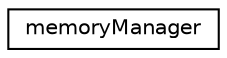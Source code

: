 digraph "Representación gráfica de la clase"
{
 // LATEX_PDF_SIZE
  edge [fontname="Helvetica",fontsize="10",labelfontname="Helvetica",labelfontsize="10"];
  node [fontname="Helvetica",fontsize="10",shape=record];
  rankdir="LR";
  Node0 [label="memoryManager",height=0.2,width=0.4,color="black", fillcolor="white", style="filled",URL="$classmemoryManager.html",tooltip=" "];
}
